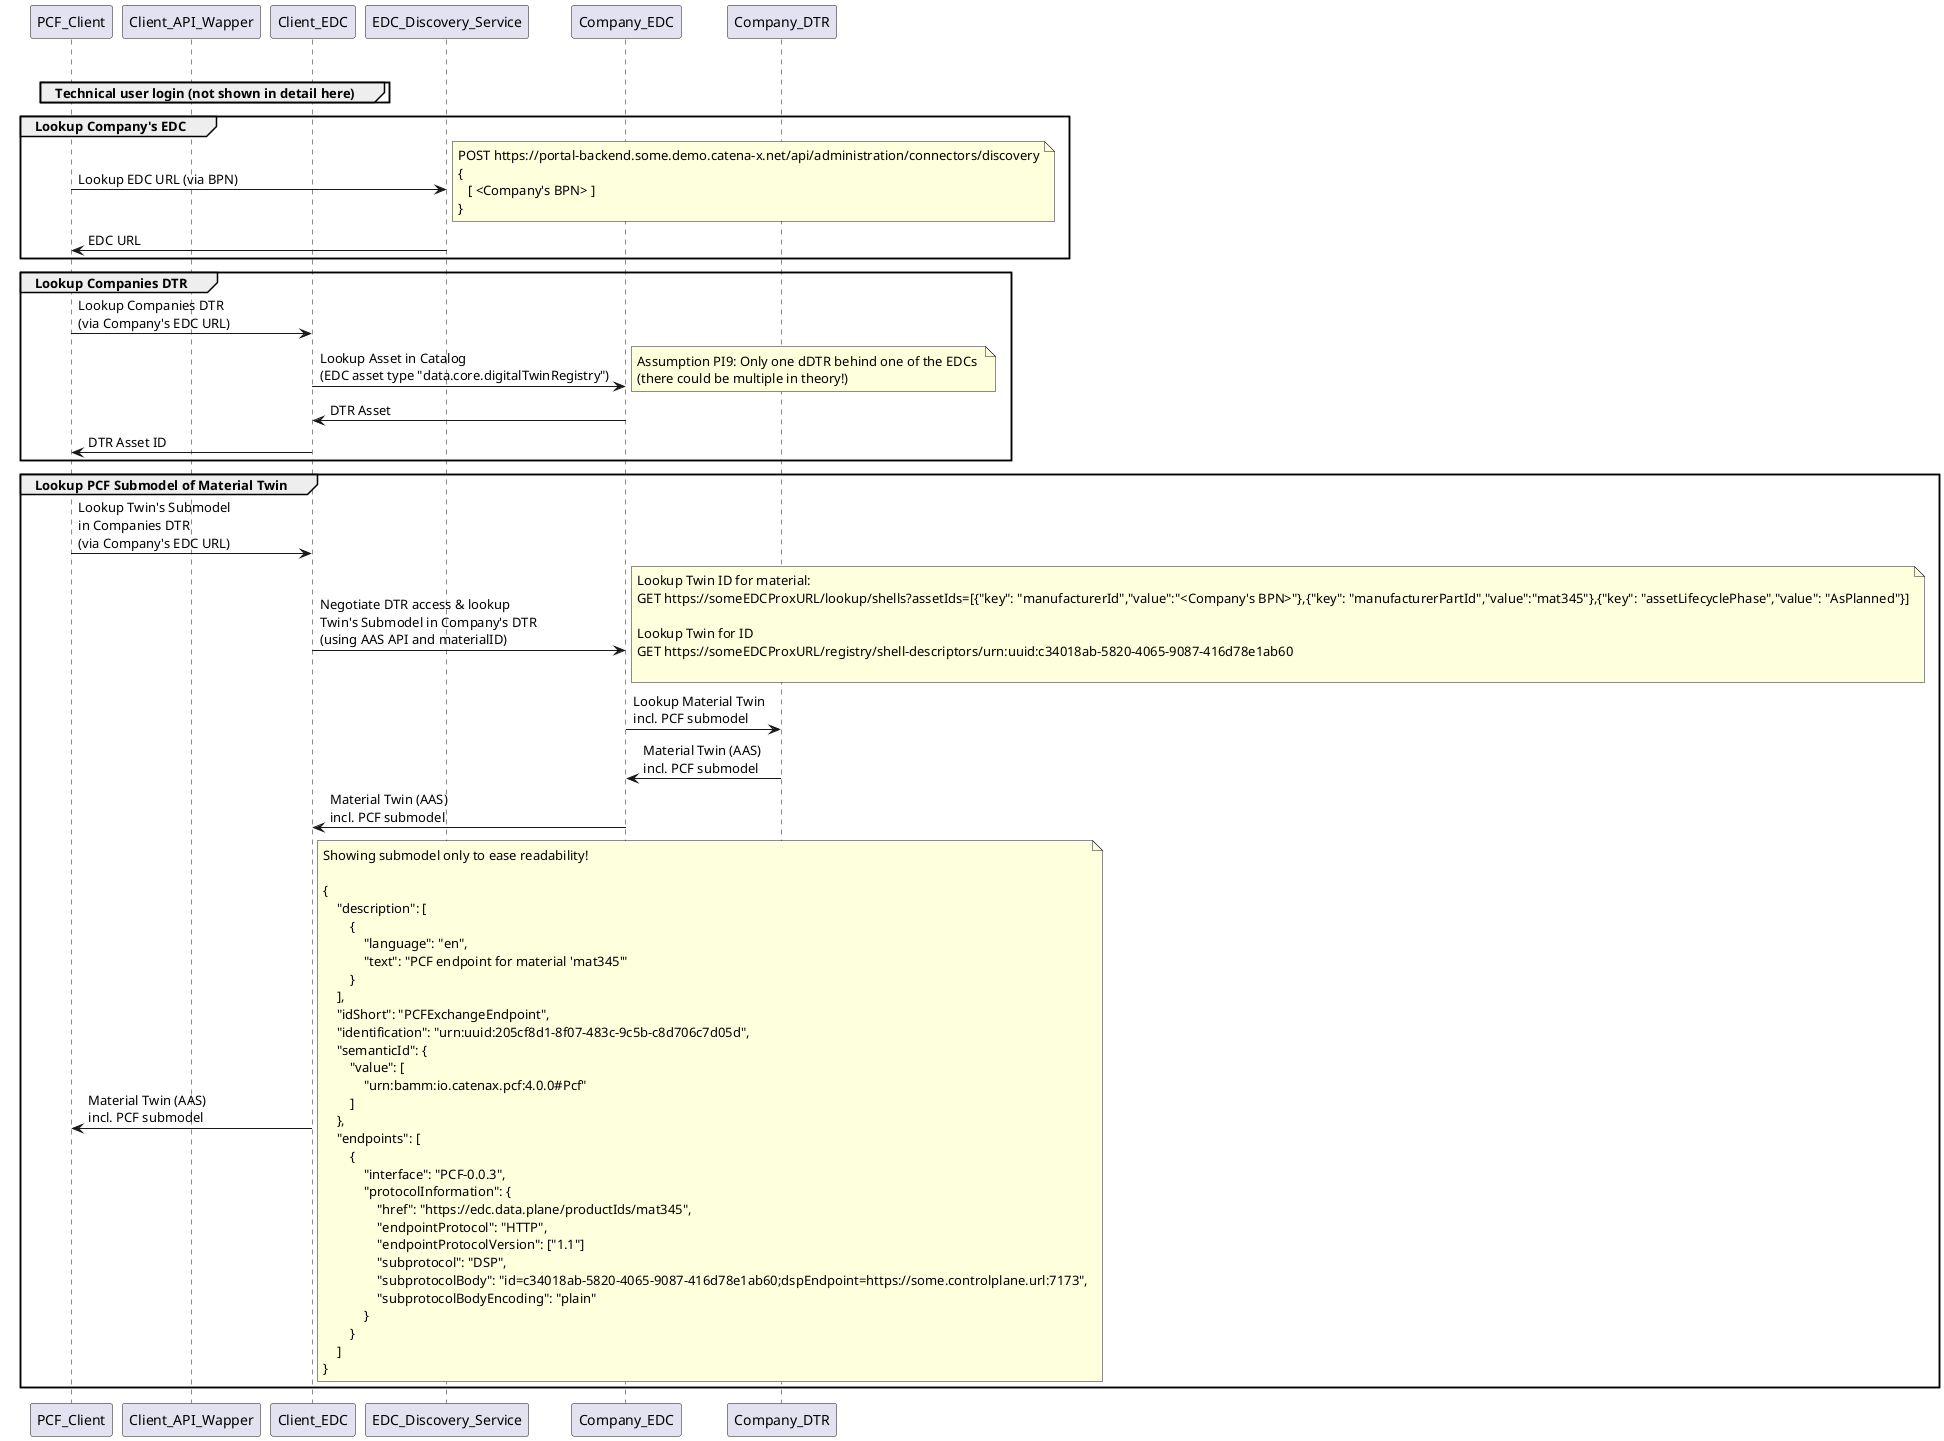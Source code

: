 @startuml "EDC Discovery and dDTRAccess"

participant PCF_Client
participant Client_API_Wapper
participant Client_EDC
participant EDC_Discovery_Service
participant Company_EDC
participant Company_DTR

group Request PCF value

group Technical user login (not shown in detail here)
end
!startsub EDCDiscovery
group Lookup Company's EDC
PCF_Client -> EDC_Discovery_Service: Lookup EDC URL (via BPN)
note right
POST https://portal-backend.some.demo.catena-x.net/api/administration/connectors/discovery
{
   [ <Company's BPN> ] 
}
end note
EDC_Discovery_Service -> PCF_Client: EDC URL
end
!endsub

!startsub DTRDiscovery
group Lookup Companies DTR
PCF_Client -> Client_EDC: Lookup Companies DTR\n(via Company's EDC URL)
Client_EDC -> Company_EDC: Lookup Asset in Catalog\n(EDC asset type "data.core.digitalTwinRegistry")
note right
Assumption PI9: Only one dDTR behind one of the EDCs 
(there could be multiple in theory!)
end note
Company_EDC -> Client_EDC: DTR Asset
Client_EDC -> PCF_Client: DTR Asset ID
end
!endsub

!startsub MaterialTwinLookup
group Lookup PCF Submodel of Material Twin
PCF_Client -> Client_EDC: Lookup Twin's Submodel\nin Companies DTR\n(via Company's EDC URL)
Client_EDC -> Company_EDC: Negotiate DTR access & lookup\nTwin's Submodel in Company's DTR\n(using AAS API and materialID)
note right
Lookup Twin ID for material:
GET https://someEDCProxURL/lookup/shells?assetIds=[{"key": "manufacturerId","value":"<Company's BPN>"},{"key": "manufacturerPartId","value":"mat345"},{"key": "assetLifecyclePhase","value": "AsPlanned"}]

Lookup Twin for ID
GET https://someEDCProxURL/registry/shell-descriptors/urn:uuid:c34018ab-5820-4065-9087-416d78e1ab60

end note
Company_EDC -> Company_DTR: Lookup Material Twin\nincl. PCF submodel
Company_DTR -> Company_EDC: Material Twin (AAS)\nincl. PCF submodel
Company_EDC -> Client_EDC: Material Twin (AAS)\nincl. PCF submodel
Client_EDC -> PCF_Client: Material Twin (AAS)\nincl. PCF submodel
note right
Showing submodel only to ease readability!

{
    "description": [
        {
            "language": "en",
            "text": "PCF endpoint for material 'mat345'"
        }
    ],
    "idShort": "PCFExchangeEndpoint",
    "identification": "urn:uuid:205cf8d1-8f07-483c-9c5b-c8d706c7d05d",
    "semanticId": {
        "value": [
            "urn:bamm:io.catenax.pcf:4.0.0#Pcf"
        ]
    },
    "endpoints": [
        {
            "interface": "PCF-0.0.3",
            "protocolInformation": {
                "href": "https://edc.data.plane/productIds/mat345",
                "endpointProtocol": "HTTP",
                "endpointProtocolVersion": ["1.1"]
                "subprotocol": "DSP",
                "subprotocolBody": "id=c34018ab-5820-4065-9087-416d78e1ab60;dspEndpoint=https://some.controlplane.url:7173",
                "subprotocolBodyEncoding": "plain"
            }
        }
    ]
}
end note
end
!endsub

@enduml